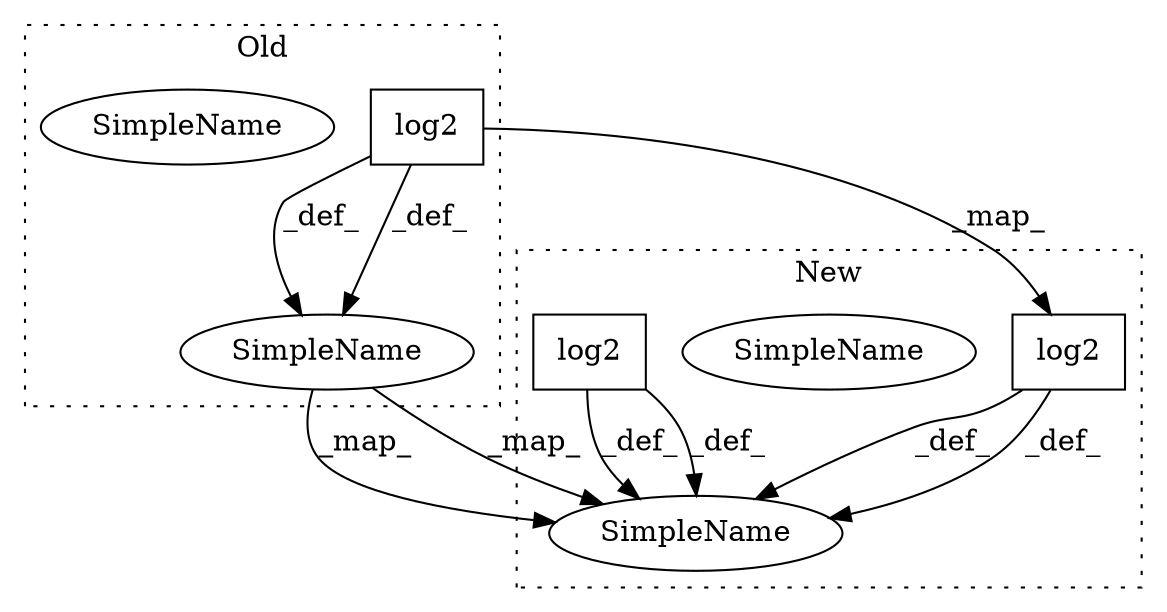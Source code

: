 digraph G {
subgraph cluster0 {
1 [label="log2" a="32" s="3615,3647" l="5,1" shape="box"];
3 [label="SimpleName" a="42" s="3729" l="6" shape="ellipse"];
6 [label="SimpleName" a="42" s="3729" l="6" shape="ellipse"];
label = "Old";
style="dotted";
}
subgraph cluster1 {
2 [label="log2" a="32" s="3354,3404" l="5,1" shape="box"];
4 [label="SimpleName" a="42" s="3736" l="6" shape="ellipse"];
5 [label="SimpleName" a="42" s="3736" l="6" shape="ellipse"];
7 [label="log2" a="32" s="3703,3713" l="5,1" shape="box"];
label = "New";
style="dotted";
}
1 -> 6 [label="_def_"];
1 -> 6 [label="_def_"];
1 -> 2 [label="_map_"];
2 -> 5 [label="_def_"];
2 -> 5 [label="_def_"];
6 -> 5 [label="_map_"];
6 -> 5 [label="_map_"];
7 -> 5 [label="_def_"];
7 -> 5 [label="_def_"];
}